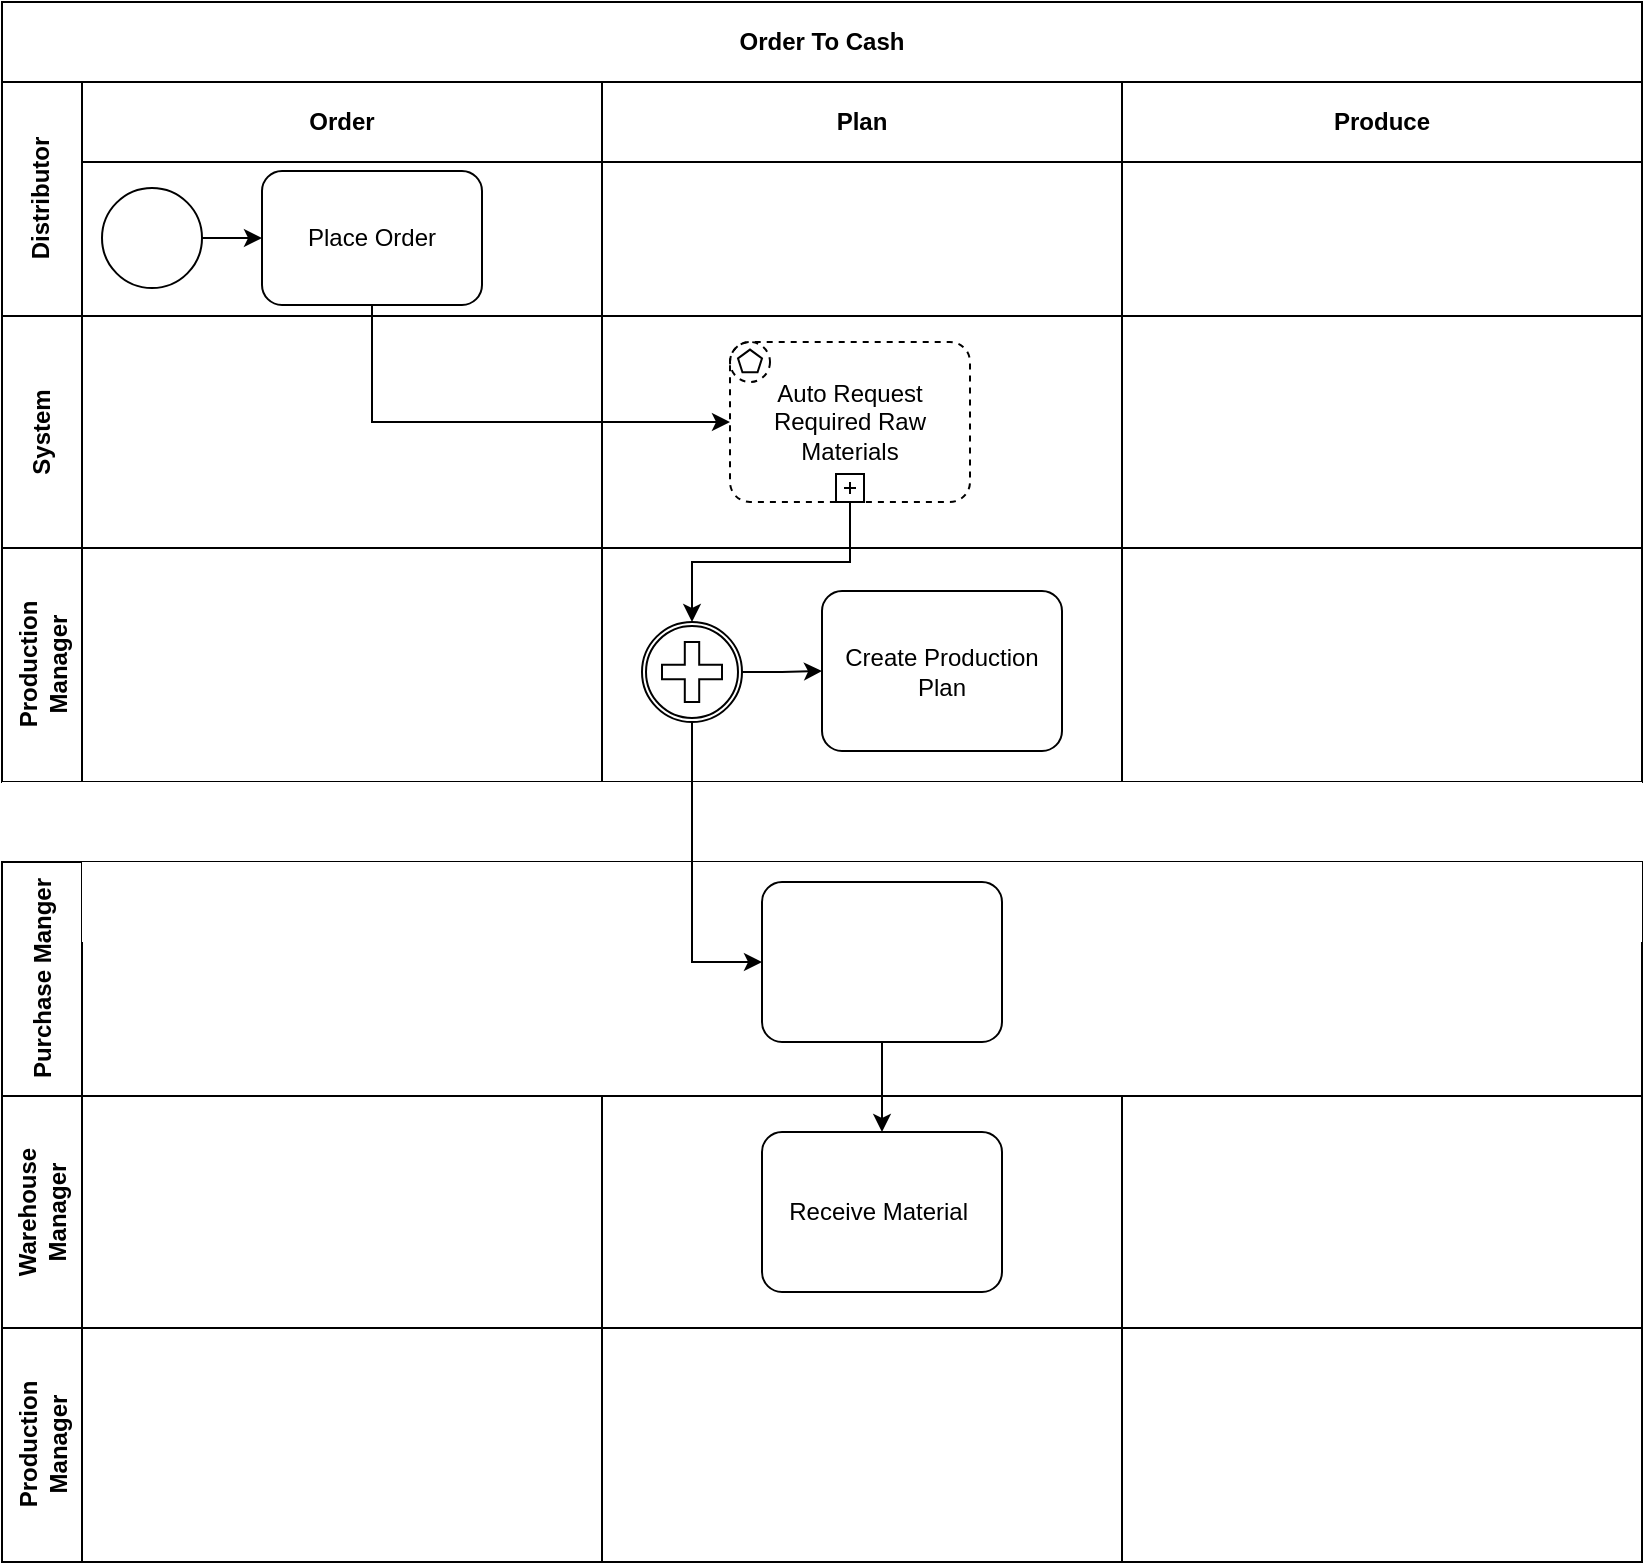 <mxfile version="20.2.3" type="github">
  <diagram id="HD0C1crZ28EusQ-btgLW" name="Page-1">
    <mxGraphModel dx="946" dy="527" grid="1" gridSize="10" guides="1" tooltips="1" connect="1" arrows="1" fold="1" page="1" pageScale="1" pageWidth="850" pageHeight="1100" math="0" shadow="0">
      <root>
        <mxCell id="0" />
        <mxCell id="1" parent="0" />
        <mxCell id="1rDeg6ygBk9auXVa0yIM-1" value="Order To Cash" style="shape=table;childLayout=tableLayout;rowLines=0;columnLines=0;startSize=40;html=1;whiteSpace=wrap;collapsible=0;recursiveResize=0;expand=0;pointerEvents=0;fontStyle=1;align=center;" vertex="1" parent="1">
          <mxGeometry x="220" y="90" width="820" height="390" as="geometry" />
        </mxCell>
        <mxCell id="1rDeg6ygBk9auXVa0yIM-2" value="Distributor" style="swimlane;horizontal=0;points=[[0,0.5],[1,0.5]];portConstraint=eastwest;startSize=40;html=1;whiteSpace=wrap;collapsible=0;recursiveResize=0;expand=0;pointerEvents=0;fontStyle=1" vertex="1" parent="1rDeg6ygBk9auXVa0yIM-1">
          <mxGeometry y="40" width="820" height="117" as="geometry" />
        </mxCell>
        <mxCell id="1rDeg6ygBk9auXVa0yIM-3" value="Order" style="swimlane;connectable=0;startSize=40;html=1;whiteSpace=wrap;collapsible=0;recursiveResize=0;expand=0;pointerEvents=0;" vertex="1" parent="1rDeg6ygBk9auXVa0yIM-2">
          <mxGeometry x="40" width="260" height="117" as="geometry">
            <mxRectangle width="260" height="117" as="alternateBounds" />
          </mxGeometry>
        </mxCell>
        <mxCell id="1rDeg6ygBk9auXVa0yIM-18" style="edgeStyle=orthogonalEdgeStyle;rounded=0;orthogonalLoop=1;jettySize=auto;html=1;exitX=1;exitY=0.5;exitDx=0;exitDy=0;exitPerimeter=0;entryX=0;entryY=0.5;entryDx=0;entryDy=0;entryPerimeter=0;" edge="1" parent="1rDeg6ygBk9auXVa0yIM-3" source="1rDeg6ygBk9auXVa0yIM-14" target="1rDeg6ygBk9auXVa0yIM-17">
          <mxGeometry relative="1" as="geometry" />
        </mxCell>
        <mxCell id="1rDeg6ygBk9auXVa0yIM-14" value="" style="points=[[0.145,0.145,0],[0.5,0,0],[0.855,0.145,0],[1,0.5,0],[0.855,0.855,0],[0.5,1,0],[0.145,0.855,0],[0,0.5,0]];shape=mxgraph.bpmn.event;html=1;verticalLabelPosition=bottom;labelBackgroundColor=#ffffff;verticalAlign=top;align=center;perimeter=ellipsePerimeter;outlineConnect=0;aspect=fixed;outline=standard;symbol=general;" vertex="1" parent="1rDeg6ygBk9auXVa0yIM-3">
          <mxGeometry x="10" y="53" width="50" height="50" as="geometry" />
        </mxCell>
        <mxCell id="1rDeg6ygBk9auXVa0yIM-17" value="Place Order" style="points=[[0.25,0,0],[0.5,0,0],[0.75,0,0],[1,0.25,0],[1,0.5,0],[1,0.75,0],[0.75,1,0],[0.5,1,0],[0.25,1,0],[0,0.75,0],[0,0.5,0],[0,0.25,0]];shape=mxgraph.bpmn.task;whiteSpace=wrap;rectStyle=rounded;size=10;taskMarker=abstract;" vertex="1" parent="1rDeg6ygBk9auXVa0yIM-3">
          <mxGeometry x="90" y="44.5" width="110" height="67" as="geometry" />
        </mxCell>
        <mxCell id="1rDeg6ygBk9auXVa0yIM-4" value="Plan" style="swimlane;connectable=0;startSize=40;html=1;whiteSpace=wrap;collapsible=0;recursiveResize=0;expand=0;pointerEvents=0;" vertex="1" parent="1rDeg6ygBk9auXVa0yIM-2">
          <mxGeometry x="300" width="260" height="117" as="geometry">
            <mxRectangle width="260" height="117" as="alternateBounds" />
          </mxGeometry>
        </mxCell>
        <mxCell id="1rDeg6ygBk9auXVa0yIM-5" value="Produce" style="swimlane;connectable=0;startSize=40;html=1;whiteSpace=wrap;collapsible=0;recursiveResize=0;expand=0;pointerEvents=0;" vertex="1" parent="1rDeg6ygBk9auXVa0yIM-2">
          <mxGeometry x="560" width="260" height="117" as="geometry">
            <mxRectangle width="260" height="117" as="alternateBounds" />
          </mxGeometry>
        </mxCell>
        <mxCell id="1rDeg6ygBk9auXVa0yIM-6" value="System" style="swimlane;horizontal=0;points=[[0,0.5],[1,0.5]];portConstraint=eastwest;startSize=40;html=1;whiteSpace=wrap;collapsible=0;recursiveResize=0;expand=0;pointerEvents=0;" vertex="1" parent="1rDeg6ygBk9auXVa0yIM-1">
          <mxGeometry y="157" width="820" height="116" as="geometry" />
        </mxCell>
        <mxCell id="1rDeg6ygBk9auXVa0yIM-7" value="" style="swimlane;connectable=0;startSize=0;html=1;whiteSpace=wrap;collapsible=0;recursiveResize=0;expand=0;pointerEvents=0;" vertex="1" parent="1rDeg6ygBk9auXVa0yIM-6">
          <mxGeometry x="40" width="260" height="116" as="geometry">
            <mxRectangle width="260" height="116" as="alternateBounds" />
          </mxGeometry>
        </mxCell>
        <mxCell id="1rDeg6ygBk9auXVa0yIM-8" value="" style="swimlane;connectable=0;startSize=0;html=1;whiteSpace=wrap;collapsible=0;recursiveResize=0;expand=0;pointerEvents=0;" vertex="1" parent="1rDeg6ygBk9auXVa0yIM-6">
          <mxGeometry x="300" width="260" height="116" as="geometry">
            <mxRectangle width="260" height="116" as="alternateBounds" />
          </mxGeometry>
        </mxCell>
        <mxCell id="1rDeg6ygBk9auXVa0yIM-20" value="Auto Request Required Raw Materials" style="points=[[0.25,0,0],[0.5,0,0],[0.75,0,0],[1,0.25,0],[1,0.5,0],[1,0.75,0],[0.75,1,0],[0.5,1,0],[0.25,1,0],[0,0.75,0],[0,0.5,0],[0,0.25,0]];shape=mxgraph.bpmn.task;whiteSpace=wrap;rectStyle=rounded;size=10;taskMarker=abstract;bpmnShapeType=subprocess;isLoopSub=1;outline=eventNonint;symbol=multiple;" vertex="1" parent="1rDeg6ygBk9auXVa0yIM-8">
          <mxGeometry x="64" y="13" width="120" height="80" as="geometry" />
        </mxCell>
        <mxCell id="1rDeg6ygBk9auXVa0yIM-9" value="" style="swimlane;connectable=0;startSize=0;html=1;whiteSpace=wrap;collapsible=0;recursiveResize=0;expand=0;pointerEvents=0;" vertex="1" parent="1rDeg6ygBk9auXVa0yIM-6">
          <mxGeometry x="560" width="260" height="116" as="geometry">
            <mxRectangle width="260" height="116" as="alternateBounds" />
          </mxGeometry>
        </mxCell>
        <mxCell id="1rDeg6ygBk9auXVa0yIM-10" value="Production Manager" style="swimlane;horizontal=0;points=[[0,0.5],[1,0.5]];portConstraint=eastwest;startSize=40;html=1;whiteSpace=wrap;collapsible=0;recursiveResize=0;expand=0;pointerEvents=0;" vertex="1" parent="1rDeg6ygBk9auXVa0yIM-1">
          <mxGeometry y="273" width="820" height="117" as="geometry" />
        </mxCell>
        <mxCell id="1rDeg6ygBk9auXVa0yIM-11" value="" style="swimlane;connectable=0;startSize=0;html=1;whiteSpace=wrap;collapsible=0;recursiveResize=0;expand=0;pointerEvents=0;" vertex="1" parent="1rDeg6ygBk9auXVa0yIM-10">
          <mxGeometry x="40" width="260" height="117" as="geometry">
            <mxRectangle width="260" height="117" as="alternateBounds" />
          </mxGeometry>
        </mxCell>
        <mxCell id="1rDeg6ygBk9auXVa0yIM-12" value="" style="swimlane;connectable=0;startSize=0;html=1;whiteSpace=wrap;collapsible=0;recursiveResize=0;expand=0;pointerEvents=0;" vertex="1" parent="1rDeg6ygBk9auXVa0yIM-10">
          <mxGeometry x="300" width="260" height="117" as="geometry">
            <mxRectangle width="260" height="117" as="alternateBounds" />
          </mxGeometry>
        </mxCell>
        <mxCell id="1rDeg6ygBk9auXVa0yIM-46" style="edgeStyle=orthogonalEdgeStyle;rounded=0;orthogonalLoop=1;jettySize=auto;html=1;exitX=1;exitY=0.5;exitDx=0;exitDy=0;exitPerimeter=0;entryX=0;entryY=0.5;entryDx=0;entryDy=0;entryPerimeter=0;" edge="1" parent="1rDeg6ygBk9auXVa0yIM-12" source="1rDeg6ygBk9auXVa0yIM-44" target="1rDeg6ygBk9auXVa0yIM-22">
          <mxGeometry relative="1" as="geometry" />
        </mxCell>
        <mxCell id="1rDeg6ygBk9auXVa0yIM-44" value="" style="points=[[0.145,0.145,0],[0.5,0,0],[0.855,0.145,0],[1,0.5,0],[0.855,0.855,0],[0.5,1,0],[0.145,0.855,0],[0,0.5,0]];shape=mxgraph.bpmn.event;html=1;verticalLabelPosition=bottom;labelBackgroundColor=#ffffff;verticalAlign=top;align=center;perimeter=ellipsePerimeter;outlineConnect=0;aspect=fixed;outline=boundInt;symbol=parallelMultiple;" vertex="1" parent="1rDeg6ygBk9auXVa0yIM-12">
          <mxGeometry x="20" y="37" width="50" height="50" as="geometry" />
        </mxCell>
        <mxCell id="1rDeg6ygBk9auXVa0yIM-22" value="Create Production Plan" style="points=[[0.25,0,0],[0.5,0,0],[0.75,0,0],[1,0.25,0],[1,0.5,0],[1,0.75,0],[0.75,1,0],[0.5,1,0],[0.25,1,0],[0,0.75,0],[0,0.5,0],[0,0.25,0]];shape=mxgraph.bpmn.task;whiteSpace=wrap;rectStyle=rounded;size=10;taskMarker=abstract;" vertex="1" parent="1rDeg6ygBk9auXVa0yIM-12">
          <mxGeometry x="110" y="21.5" width="120" height="80" as="geometry" />
        </mxCell>
        <mxCell id="1rDeg6ygBk9auXVa0yIM-13" value="" style="swimlane;connectable=0;startSize=0;html=1;whiteSpace=wrap;collapsible=0;recursiveResize=0;expand=0;pointerEvents=0;" vertex="1" parent="1rDeg6ygBk9auXVa0yIM-10">
          <mxGeometry x="560" width="260" height="117" as="geometry">
            <mxRectangle width="260" height="117" as="alternateBounds" />
          </mxGeometry>
        </mxCell>
        <mxCell id="1rDeg6ygBk9auXVa0yIM-21" style="edgeStyle=orthogonalEdgeStyle;rounded=0;orthogonalLoop=1;jettySize=auto;html=1;exitX=0.5;exitY=1;exitDx=0;exitDy=0;exitPerimeter=0;entryX=0;entryY=0.5;entryDx=0;entryDy=0;entryPerimeter=0;" edge="1" parent="1rDeg6ygBk9auXVa0yIM-1" source="1rDeg6ygBk9auXVa0yIM-17" target="1rDeg6ygBk9auXVa0yIM-20">
          <mxGeometry relative="1" as="geometry" />
        </mxCell>
        <mxCell id="1rDeg6ygBk9auXVa0yIM-45" style="edgeStyle=orthogonalEdgeStyle;rounded=0;orthogonalLoop=1;jettySize=auto;html=1;exitX=0.5;exitY=1;exitDx=0;exitDy=0;exitPerimeter=0;entryX=0.5;entryY=0;entryDx=0;entryDy=0;entryPerimeter=0;" edge="1" parent="1rDeg6ygBk9auXVa0yIM-1" source="1rDeg6ygBk9auXVa0yIM-20" target="1rDeg6ygBk9auXVa0yIM-44">
          <mxGeometry relative="1" as="geometry" />
        </mxCell>
        <mxCell id="1rDeg6ygBk9auXVa0yIM-24" value="" style="shape=table;childLayout=tableLayout;rowLines=0;columnLines=0;startSize=40;html=1;whiteSpace=wrap;collapsible=0;recursiveResize=0;expand=0;pointerEvents=0;fontStyle=1;align=center;strokeColor=none;" vertex="1" parent="1">
          <mxGeometry x="220" y="480" width="820" height="390" as="geometry" />
        </mxCell>
        <mxCell id="1rDeg6ygBk9auXVa0yIM-25" value="Purchase Manger" style="swimlane;horizontal=0;points=[[0,0.5],[1,0.5]];portConstraint=eastwest;startSize=40;html=1;whiteSpace=wrap;collapsible=0;recursiveResize=0;expand=0;pointerEvents=0;fontStyle=1" vertex="1" parent="1rDeg6ygBk9auXVa0yIM-24">
          <mxGeometry y="40" width="820" height="117" as="geometry" />
        </mxCell>
        <mxCell id="1rDeg6ygBk9auXVa0yIM-26" value="" style="swimlane;connectable=0;startSize=40;html=1;whiteSpace=wrap;collapsible=0;recursiveResize=0;expand=0;pointerEvents=0;strokeColor=none;" vertex="1" parent="1rDeg6ygBk9auXVa0yIM-25">
          <mxGeometry x="40" width="260" height="117" as="geometry">
            <mxRectangle width="260" height="117" as="alternateBounds" />
          </mxGeometry>
        </mxCell>
        <mxCell id="1rDeg6ygBk9auXVa0yIM-30" value="" style="swimlane;connectable=0;startSize=40;html=1;whiteSpace=wrap;collapsible=0;recursiveResize=0;expand=0;pointerEvents=0;strokeColor=none;" vertex="1" parent="1rDeg6ygBk9auXVa0yIM-25">
          <mxGeometry x="300" width="260" height="117" as="geometry">
            <mxRectangle width="260" height="117" as="alternateBounds" />
          </mxGeometry>
        </mxCell>
        <mxCell id="1rDeg6ygBk9auXVa0yIM-48" value="" style="points=[[0.25,0,0],[0.5,0,0],[0.75,0,0],[1,0.25,0],[1,0.5,0],[1,0.75,0],[0.75,1,0],[0.5,1,0],[0.25,1,0],[0,0.75,0],[0,0.5,0],[0,0.25,0]];shape=mxgraph.bpmn.task;whiteSpace=wrap;rectStyle=rounded;size=10;taskMarker=abstract;" vertex="1" parent="1rDeg6ygBk9auXVa0yIM-30">
          <mxGeometry x="80" y="10" width="120" height="80" as="geometry" />
        </mxCell>
        <mxCell id="1rDeg6ygBk9auXVa0yIM-31" value="" style="swimlane;connectable=0;startSize=40;html=1;whiteSpace=wrap;collapsible=0;recursiveResize=0;expand=0;pointerEvents=0;strokeColor=none;" vertex="1" parent="1rDeg6ygBk9auXVa0yIM-25">
          <mxGeometry x="560" width="260" height="117" as="geometry">
            <mxRectangle width="260" height="117" as="alternateBounds" />
          </mxGeometry>
        </mxCell>
        <mxCell id="1rDeg6ygBk9auXVa0yIM-32" value="Warehouse Manager" style="swimlane;horizontal=0;points=[[0,0.5],[1,0.5]];portConstraint=eastwest;startSize=40;html=1;whiteSpace=wrap;collapsible=0;recursiveResize=0;expand=0;pointerEvents=0;" vertex="1" parent="1rDeg6ygBk9auXVa0yIM-24">
          <mxGeometry y="157" width="820" height="116" as="geometry" />
        </mxCell>
        <mxCell id="1rDeg6ygBk9auXVa0yIM-33" value="" style="swimlane;connectable=0;startSize=0;html=1;whiteSpace=wrap;collapsible=0;recursiveResize=0;expand=0;pointerEvents=0;" vertex="1" parent="1rDeg6ygBk9auXVa0yIM-32">
          <mxGeometry x="40" width="260" height="116" as="geometry">
            <mxRectangle width="260" height="116" as="alternateBounds" />
          </mxGeometry>
        </mxCell>
        <mxCell id="1rDeg6ygBk9auXVa0yIM-34" value="" style="swimlane;connectable=0;startSize=0;html=1;whiteSpace=wrap;collapsible=0;recursiveResize=0;expand=0;pointerEvents=0;" vertex="1" parent="1rDeg6ygBk9auXVa0yIM-32">
          <mxGeometry x="300" width="260" height="116" as="geometry">
            <mxRectangle width="260" height="116" as="alternateBounds" />
          </mxGeometry>
        </mxCell>
        <mxCell id="1rDeg6ygBk9auXVa0yIM-50" value="Receive Material " style="points=[[0.25,0,0],[0.5,0,0],[0.75,0,0],[1,0.25,0],[1,0.5,0],[1,0.75,0],[0.75,1,0],[0.5,1,0],[0.25,1,0],[0,0.75,0],[0,0.5,0],[0,0.25,0]];shape=mxgraph.bpmn.task;whiteSpace=wrap;rectStyle=rounded;size=10;taskMarker=abstract;" vertex="1" parent="1rDeg6ygBk9auXVa0yIM-34">
          <mxGeometry x="80" y="18" width="120" height="80" as="geometry" />
        </mxCell>
        <mxCell id="1rDeg6ygBk9auXVa0yIM-36" value="" style="swimlane;connectable=0;startSize=0;html=1;whiteSpace=wrap;collapsible=0;recursiveResize=0;expand=0;pointerEvents=0;" vertex="1" parent="1rDeg6ygBk9auXVa0yIM-32">
          <mxGeometry x="560" width="260" height="116" as="geometry">
            <mxRectangle width="260" height="116" as="alternateBounds" />
          </mxGeometry>
        </mxCell>
        <mxCell id="1rDeg6ygBk9auXVa0yIM-37" value="Production Manager" style="swimlane;horizontal=0;points=[[0,0.5],[1,0.5]];portConstraint=eastwest;startSize=40;html=1;whiteSpace=wrap;collapsible=0;recursiveResize=0;expand=0;pointerEvents=0;" vertex="1" parent="1rDeg6ygBk9auXVa0yIM-24">
          <mxGeometry y="273" width="820" height="117" as="geometry" />
        </mxCell>
        <mxCell id="1rDeg6ygBk9auXVa0yIM-38" value="" style="swimlane;connectable=0;startSize=0;html=1;whiteSpace=wrap;collapsible=0;recursiveResize=0;expand=0;pointerEvents=0;" vertex="1" parent="1rDeg6ygBk9auXVa0yIM-37">
          <mxGeometry x="40" width="260" height="117" as="geometry">
            <mxRectangle width="260" height="117" as="alternateBounds" />
          </mxGeometry>
        </mxCell>
        <mxCell id="1rDeg6ygBk9auXVa0yIM-39" value="" style="swimlane;connectable=0;startSize=0;html=1;whiteSpace=wrap;collapsible=0;recursiveResize=0;expand=0;pointerEvents=0;" vertex="1" parent="1rDeg6ygBk9auXVa0yIM-37">
          <mxGeometry x="300" width="260" height="117" as="geometry">
            <mxRectangle width="260" height="117" as="alternateBounds" />
          </mxGeometry>
        </mxCell>
        <mxCell id="1rDeg6ygBk9auXVa0yIM-41" value="" style="swimlane;connectable=0;startSize=0;html=1;whiteSpace=wrap;collapsible=0;recursiveResize=0;expand=0;pointerEvents=0;" vertex="1" parent="1rDeg6ygBk9auXVa0yIM-37">
          <mxGeometry x="560" width="260" height="117" as="geometry">
            <mxRectangle width="260" height="117" as="alternateBounds" />
          </mxGeometry>
        </mxCell>
        <mxCell id="1rDeg6ygBk9auXVa0yIM-51" value="" style="edgeStyle=orthogonalEdgeStyle;rounded=0;orthogonalLoop=1;jettySize=auto;html=1;" edge="1" parent="1rDeg6ygBk9auXVa0yIM-24" source="1rDeg6ygBk9auXVa0yIM-48" target="1rDeg6ygBk9auXVa0yIM-50">
          <mxGeometry relative="1" as="geometry" />
        </mxCell>
        <mxCell id="1rDeg6ygBk9auXVa0yIM-49" style="edgeStyle=orthogonalEdgeStyle;rounded=0;orthogonalLoop=1;jettySize=auto;html=1;exitX=0.5;exitY=1;exitDx=0;exitDy=0;exitPerimeter=0;entryX=0;entryY=0.5;entryDx=0;entryDy=0;entryPerimeter=0;" edge="1" parent="1" source="1rDeg6ygBk9auXVa0yIM-44" target="1rDeg6ygBk9auXVa0yIM-48">
          <mxGeometry relative="1" as="geometry" />
        </mxCell>
      </root>
    </mxGraphModel>
  </diagram>
</mxfile>
